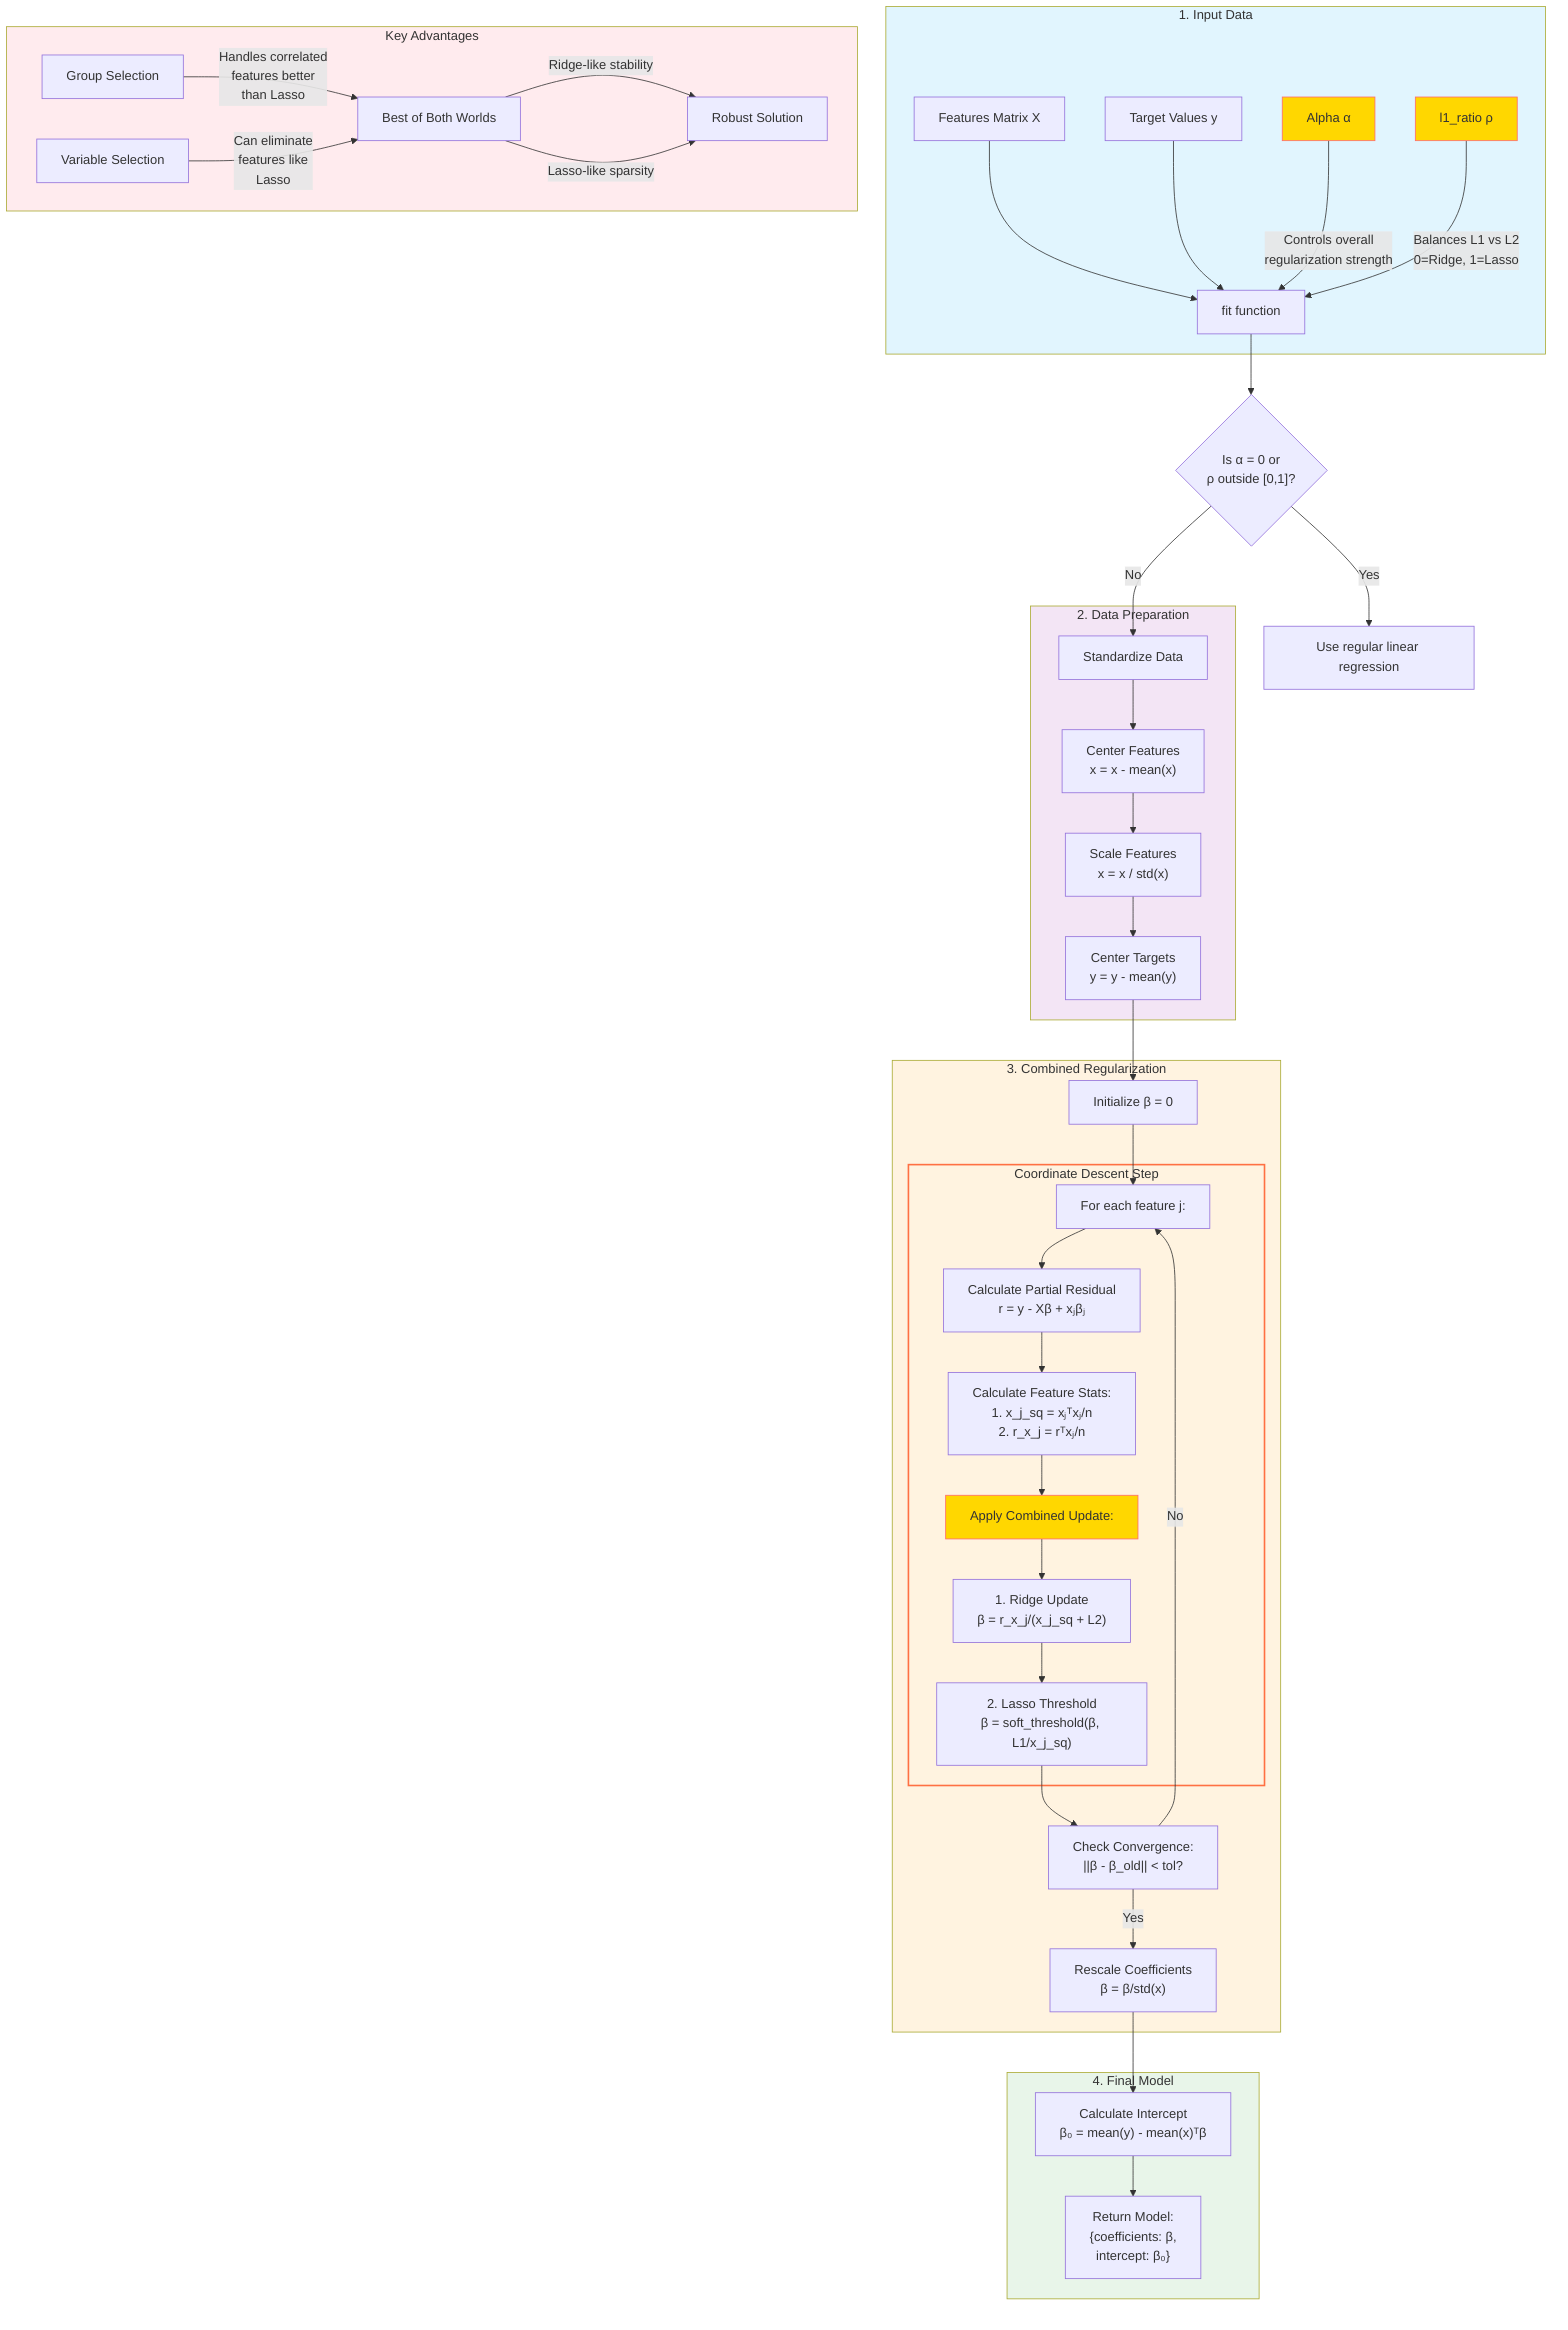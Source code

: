 flowchart TD
    subgraph Input["1. Input Data"]
        A[Features Matrix X] --> C
        B[Target Values y] --> C
        L1[Alpha α] -->|"Controls overall<br>regularization strength"| C
        L2[l1_ratio ρ] -->|"Balances L1 vs L2<br>0=Ridge, 1=Lasso"| C
    end

    C[fit function] --> D{"Is α = 0 or<br>ρ outside [0,1]?"}
    
    D -->|"Yes"| E[Use regular linear regression]
    D -->|"No"| F[Standardize Data]
    
    subgraph Standardization["2. Data Preparation"]
        F --> G["Center Features<br>x = x - mean(x)"]
        G --> H["Scale Features<br>x = x / std(x)"]
        H --> I["Center Targets<br>y = y - mean(y)"]
    end
    
    subgraph Optimization["3. Combined Regularization"]
        I --> J["Initialize β = 0"]
        J --> K["For each feature j:"]
        
        subgraph InnerLoop["Coordinate Descent Step"]
            K --> L["Calculate Partial Residual<br>r = y - Xβ + xⱼβⱼ"]
            L --> M["Calculate Feature Stats:<br>1. x_j_sq = xⱼᵀxⱼ/n<br>2. r_x_j = rᵀxⱼ/n"]
            M --> N["Apply Combined Update:"]
            N --> N1["1. Ridge Update<br>β = r_x_j/(x_j_sq + L2)"]
            N1 --> N2["2. Lasso Threshold<br>β = soft_threshold(β, L1/x_j_sq)"]
        end
        
        N2 --> P["Check Convergence:<br>||β - β_old|| < tol?"]
        P -->|"No"| K
        P -->|"Yes"| Q
    end
    
    subgraph Output["4. Final Model"]
        Q["Rescale Coefficients<br>β = β/std(x)"]
        Q --> R["Calculate Intercept<br>β₀ = mean(y) - mean(x)ᵀβ"]
        R --> S["Return Model:<br>{coefficients: β,<br>intercept: β₀}"]
    end

    subgraph Benefits["Key Advantages"]
        T["Group Selection"] -->|"Handles correlated<br>features better<br>than Lasso"| V
        U["Variable Selection"] -->|"Can eliminate<br>features like<br>Lasso"| V
        V["Best of Both Worlds"]
        V -->|"Ridge-like stability"| W["Robust Solution"]
        V -->|"Lasso-like sparsity"| W
    end

    style Input fill:#e1f5fe
    style Standardization fill:#f3e5f5
    style Optimization fill:#fff3e0
    style Output fill:#e8f5e9
    style Benefits fill:#ffebee
    style InnerLoop fill:#fff3e0,stroke:#ff7043,stroke-width:2px

    classDef important fill:#ffd700,stroke:#ff6b6b
    class L1,L2,N important
